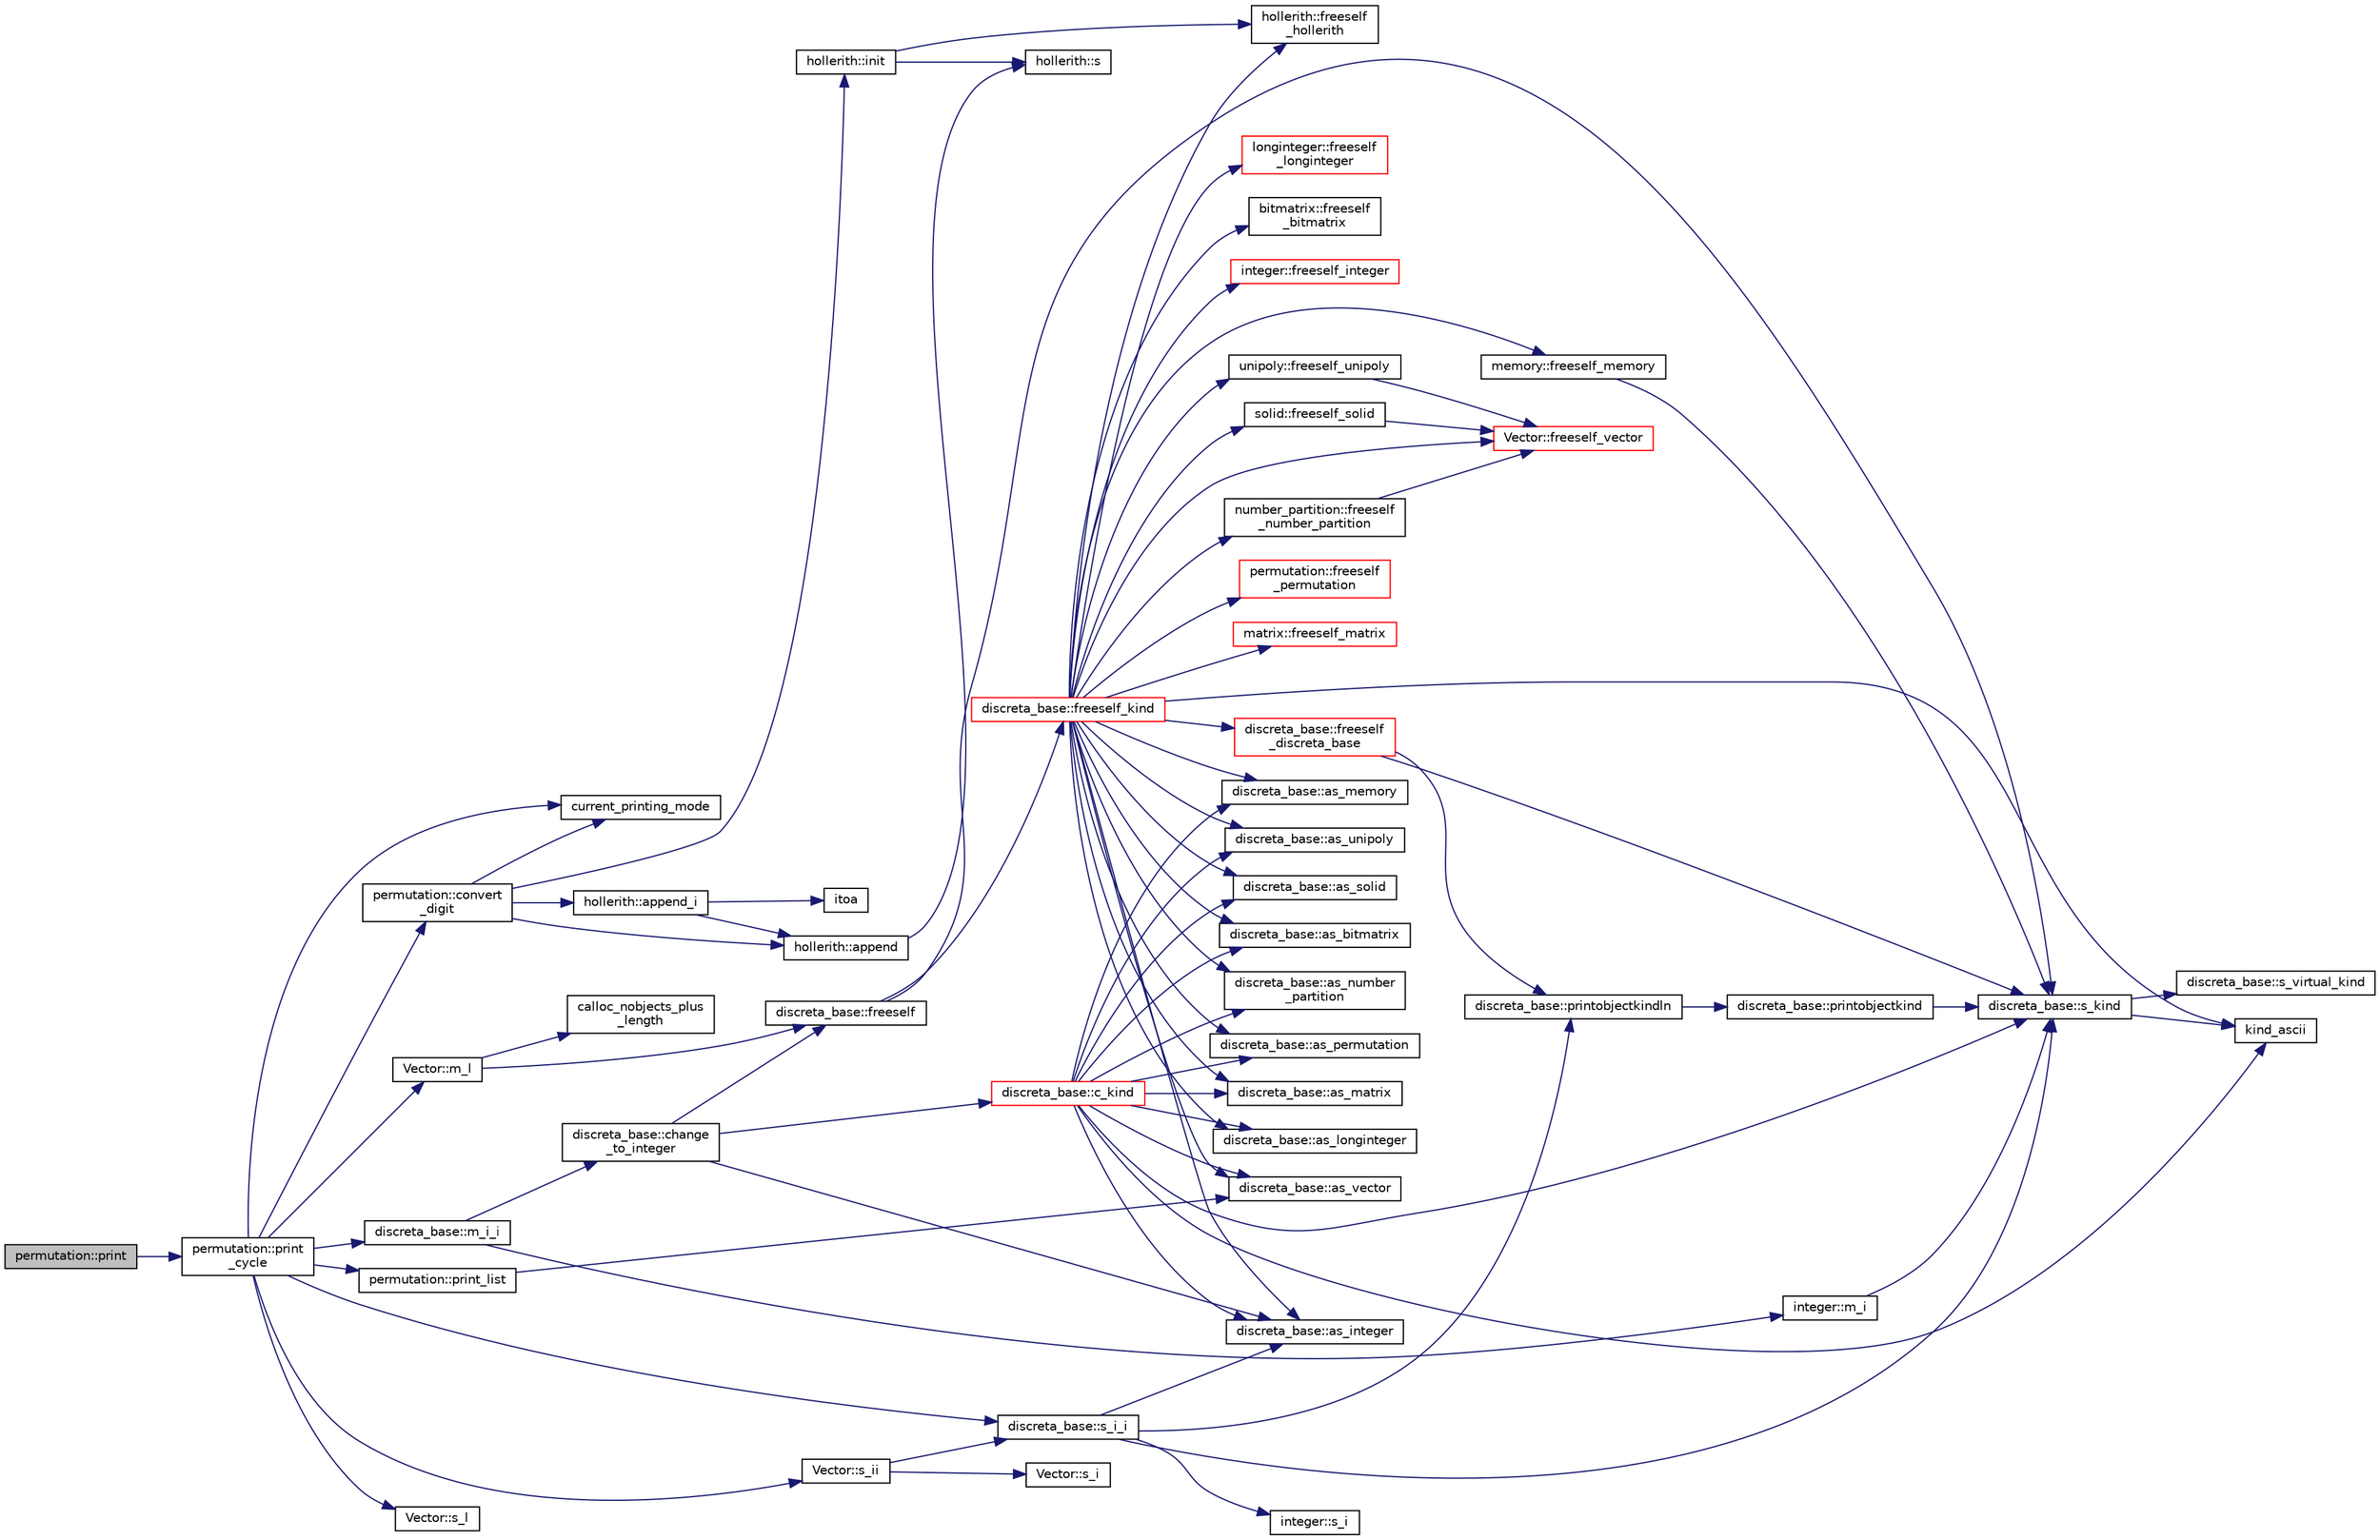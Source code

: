 digraph "permutation::print"
{
  edge [fontname="Helvetica",fontsize="10",labelfontname="Helvetica",labelfontsize="10"];
  node [fontname="Helvetica",fontsize="10",shape=record];
  rankdir="LR";
  Node1852 [label="permutation::print",height=0.2,width=0.4,color="black", fillcolor="grey75", style="filled", fontcolor="black"];
  Node1852 -> Node1853 [color="midnightblue",fontsize="10",style="solid",fontname="Helvetica"];
  Node1853 [label="permutation::print\l_cycle",height=0.2,width=0.4,color="black", fillcolor="white", style="filled",URL="$d0/d08/classpermutation.html#abf779232815eb4c16286cf642d214b50"];
  Node1853 -> Node1854 [color="midnightblue",fontsize="10",style="solid",fontname="Helvetica"];
  Node1854 [label="current_printing_mode",height=0.2,width=0.4,color="black", fillcolor="white", style="filled",URL="$d9/d60/discreta_8h.html#afcd81bfedce13a2f5f14361608e763f2"];
  Node1853 -> Node1855 [color="midnightblue",fontsize="10",style="solid",fontname="Helvetica"];
  Node1855 [label="Vector::s_l",height=0.2,width=0.4,color="black", fillcolor="white", style="filled",URL="$d5/db2/class_vector.html#ad2dc082288f858d22a528832289e0704"];
  Node1853 -> Node1856 [color="midnightblue",fontsize="10",style="solid",fontname="Helvetica"];
  Node1856 [label="Vector::m_l",height=0.2,width=0.4,color="black", fillcolor="white", style="filled",URL="$d5/db2/class_vector.html#a00f5520c2a6b4f5282a1a8bcf8ea74eb"];
  Node1856 -> Node1857 [color="midnightblue",fontsize="10",style="solid",fontname="Helvetica"];
  Node1857 [label="discreta_base::freeself",height=0.2,width=0.4,color="black", fillcolor="white", style="filled",URL="$d7/d71/classdiscreta__base.html#a9a3c9501a562293b5667c11b9174d6e5"];
  Node1857 -> Node1858 [color="midnightblue",fontsize="10",style="solid",fontname="Helvetica"];
  Node1858 [label="discreta_base::freeself_kind",height=0.2,width=0.4,color="red", fillcolor="white", style="filled",URL="$d7/d71/classdiscreta__base.html#a63a23ada2165b3838fab719ed458cec8"];
  Node1858 -> Node1859 [color="midnightblue",fontsize="10",style="solid",fontname="Helvetica"];
  Node1859 [label="discreta_base::freeself\l_discreta_base",height=0.2,width=0.4,color="red", fillcolor="white", style="filled",URL="$d7/d71/classdiscreta__base.html#a8b1ec2cee4566034441e066dc2c027db"];
  Node1859 -> Node1860 [color="midnightblue",fontsize="10",style="solid",fontname="Helvetica"];
  Node1860 [label="discreta_base::s_kind",height=0.2,width=0.4,color="black", fillcolor="white", style="filled",URL="$d7/d71/classdiscreta__base.html#a8a830025c74adbbc3362418a7c2ba157"];
  Node1860 -> Node1861 [color="midnightblue",fontsize="10",style="solid",fontname="Helvetica"];
  Node1861 [label="discreta_base::s_virtual_kind",height=0.2,width=0.4,color="black", fillcolor="white", style="filled",URL="$d7/d71/classdiscreta__base.html#a52778a6d6943a468be083d0785d418fb"];
  Node1860 -> Node1862 [color="midnightblue",fontsize="10",style="solid",fontname="Helvetica"];
  Node1862 [label="kind_ascii",height=0.2,width=0.4,color="black", fillcolor="white", style="filled",URL="$d9/d60/discreta_8h.html#ad0ce825a9f29bc6cec27e1b64cfe27bf"];
  Node1859 -> Node1863 [color="midnightblue",fontsize="10",style="solid",fontname="Helvetica"];
  Node1863 [label="discreta_base::printobjectkindln",height=0.2,width=0.4,color="black", fillcolor="white", style="filled",URL="$d7/d71/classdiscreta__base.html#a677ccc8f392ebedde05e453f8cf59559"];
  Node1863 -> Node1864 [color="midnightblue",fontsize="10",style="solid",fontname="Helvetica"];
  Node1864 [label="discreta_base::printobjectkind",height=0.2,width=0.4,color="black", fillcolor="white", style="filled",URL="$d7/d71/classdiscreta__base.html#aa75a1314aa706909b029664944904231"];
  Node1864 -> Node1860 [color="midnightblue",fontsize="10",style="solid",fontname="Helvetica"];
  Node1858 -> Node1866 [color="midnightblue",fontsize="10",style="solid",fontname="Helvetica"];
  Node1866 [label="discreta_base::as_integer",height=0.2,width=0.4,color="black", fillcolor="white", style="filled",URL="$d7/d71/classdiscreta__base.html#a00d7691eaf874fd283d942692fe8dd26"];
  Node1858 -> Node1867 [color="midnightblue",fontsize="10",style="solid",fontname="Helvetica"];
  Node1867 [label="integer::freeself_integer",height=0.2,width=0.4,color="red", fillcolor="white", style="filled",URL="$d0/de5/classinteger.html#a02eb557612c9db1820dd75a77151edc0"];
  Node1858 -> Node1868 [color="midnightblue",fontsize="10",style="solid",fontname="Helvetica"];
  Node1868 [label="discreta_base::as_vector",height=0.2,width=0.4,color="black", fillcolor="white", style="filled",URL="$d7/d71/classdiscreta__base.html#a7bdd6cae39c380b128ee9e17e42cf020"];
  Node1858 -> Node1869 [color="midnightblue",fontsize="10",style="solid",fontname="Helvetica"];
  Node1869 [label="Vector::freeself_vector",height=0.2,width=0.4,color="red", fillcolor="white", style="filled",URL="$d5/db2/class_vector.html#ad55c58937ca8fb342247a2c0fb572d20"];
  Node1858 -> Node1871 [color="midnightblue",fontsize="10",style="solid",fontname="Helvetica"];
  Node1871 [label="discreta_base::as_number\l_partition",height=0.2,width=0.4,color="black", fillcolor="white", style="filled",URL="$d7/d71/classdiscreta__base.html#a307aa09de0e925d46697707968ffab00"];
  Node1858 -> Node1872 [color="midnightblue",fontsize="10",style="solid",fontname="Helvetica"];
  Node1872 [label="number_partition::freeself\l_number_partition",height=0.2,width=0.4,color="black", fillcolor="white", style="filled",URL="$df/d50/classnumber__partition.html#aa74111c1c8cd218b654e7b7c1ca42eb5"];
  Node1872 -> Node1869 [color="midnightblue",fontsize="10",style="solid",fontname="Helvetica"];
  Node1858 -> Node1873 [color="midnightblue",fontsize="10",style="solid",fontname="Helvetica"];
  Node1873 [label="discreta_base::as_permutation",height=0.2,width=0.4,color="black", fillcolor="white", style="filled",URL="$d7/d71/classdiscreta__base.html#aa4e72f36a82984239b12ae831e131098"];
  Node1858 -> Node1874 [color="midnightblue",fontsize="10",style="solid",fontname="Helvetica"];
  Node1874 [label="permutation::freeself\l_permutation",height=0.2,width=0.4,color="red", fillcolor="white", style="filled",URL="$d0/d08/classpermutation.html#a1f86343fa765d71c976d79e5ce372c12"];
  Node1858 -> Node1875 [color="midnightblue",fontsize="10",style="solid",fontname="Helvetica"];
  Node1875 [label="discreta_base::as_matrix",height=0.2,width=0.4,color="black", fillcolor="white", style="filled",URL="$d7/d71/classdiscreta__base.html#ae4d7f56d917a4707b838fbffde6467ff"];
  Node1858 -> Node1876 [color="midnightblue",fontsize="10",style="solid",fontname="Helvetica"];
  Node1876 [label="matrix::freeself_matrix",height=0.2,width=0.4,color="red", fillcolor="white", style="filled",URL="$d1/d8d/classmatrix.html#ab47d61820499f35c15bf82fb6a3b9bd1"];
  Node1858 -> Node1878 [color="midnightblue",fontsize="10",style="solid",fontname="Helvetica"];
  Node1878 [label="discreta_base::as_longinteger",height=0.2,width=0.4,color="black", fillcolor="white", style="filled",URL="$d7/d71/classdiscreta__base.html#a20a094639eb711b10c8694c51937f7cd"];
  Node1858 -> Node1879 [color="midnightblue",fontsize="10",style="solid",fontname="Helvetica"];
  Node1879 [label="longinteger::freeself\l_longinteger",height=0.2,width=0.4,color="red", fillcolor="white", style="filled",URL="$d3/d71/classlonginteger.html#a82006f4b7c6bf897de0387497e16c219"];
  Node1858 -> Node1881 [color="midnightblue",fontsize="10",style="solid",fontname="Helvetica"];
  Node1881 [label="discreta_base::as_memory",height=0.2,width=0.4,color="black", fillcolor="white", style="filled",URL="$d7/d71/classdiscreta__base.html#ad94b2d7dce0cd4fa22db57f6e79c4bd2"];
  Node1858 -> Node1882 [color="midnightblue",fontsize="10",style="solid",fontname="Helvetica"];
  Node1882 [label="memory::freeself_memory",height=0.2,width=0.4,color="black", fillcolor="white", style="filled",URL="$d8/d99/classmemory.html#a19366f9105d79a0e818cc19255d7ef4f"];
  Node1882 -> Node1860 [color="midnightblue",fontsize="10",style="solid",fontname="Helvetica"];
  Node1858 -> Node1883 [color="midnightblue",fontsize="10",style="solid",fontname="Helvetica"];
  Node1883 [label="discreta_base::as_unipoly",height=0.2,width=0.4,color="black", fillcolor="white", style="filled",URL="$d7/d71/classdiscreta__base.html#ad50d8027f039fe5c2478cddb243adc9d"];
  Node1858 -> Node1884 [color="midnightblue",fontsize="10",style="solid",fontname="Helvetica"];
  Node1884 [label="unipoly::freeself_unipoly",height=0.2,width=0.4,color="black", fillcolor="white", style="filled",URL="$d1/d89/classunipoly.html#aad315db6c6adb555a0c63877aab7d27e"];
  Node1884 -> Node1869 [color="midnightblue",fontsize="10",style="solid",fontname="Helvetica"];
  Node1858 -> Node1885 [color="midnightblue",fontsize="10",style="solid",fontname="Helvetica"];
  Node1885 [label="discreta_base::as_solid",height=0.2,width=0.4,color="black", fillcolor="white", style="filled",URL="$d7/d71/classdiscreta__base.html#a1fc5f2b85ec97ab0a69dd64903c970a5"];
  Node1858 -> Node1886 [color="midnightblue",fontsize="10",style="solid",fontname="Helvetica"];
  Node1886 [label="solid::freeself_solid",height=0.2,width=0.4,color="black", fillcolor="white", style="filled",URL="$d8/def/classsolid.html#a84c2f0abd7b24b1cf2ccefa9c99567fe"];
  Node1886 -> Node1869 [color="midnightblue",fontsize="10",style="solid",fontname="Helvetica"];
  Node1858 -> Node1887 [color="midnightblue",fontsize="10",style="solid",fontname="Helvetica"];
  Node1887 [label="discreta_base::as_bitmatrix",height=0.2,width=0.4,color="black", fillcolor="white", style="filled",URL="$d7/d71/classdiscreta__base.html#a071ad54ea8ef6c9d1d15f532e5a76df6"];
  Node1858 -> Node1888 [color="midnightblue",fontsize="10",style="solid",fontname="Helvetica"];
  Node1888 [label="bitmatrix::freeself\l_bitmatrix",height=0.2,width=0.4,color="black", fillcolor="white", style="filled",URL="$de/dc8/classbitmatrix.html#a4b84eed56a244df63819eae6b7ba1eff"];
  Node1858 -> Node1892 [color="midnightblue",fontsize="10",style="solid",fontname="Helvetica"];
  Node1892 [label="hollerith::freeself\l_hollerith",height=0.2,width=0.4,color="black", fillcolor="white", style="filled",URL="$d8/d99/classhollerith.html#a240d1b30780c9e09323d0b3ad5e2d1f7"];
  Node1858 -> Node1862 [color="midnightblue",fontsize="10",style="solid",fontname="Helvetica"];
  Node1857 -> Node1860 [color="midnightblue",fontsize="10",style="solid",fontname="Helvetica"];
  Node1856 -> Node1905 [color="midnightblue",fontsize="10",style="solid",fontname="Helvetica"];
  Node1905 [label="calloc_nobjects_plus\l_length",height=0.2,width=0.4,color="black", fillcolor="white", style="filled",URL="$d9/d60/discreta_8h.html#a71599d54c8c17dfa065a363f5cdd0aa4"];
  Node1853 -> Node1906 [color="midnightblue",fontsize="10",style="solid",fontname="Helvetica"];
  Node1906 [label="discreta_base::m_i_i",height=0.2,width=0.4,color="black", fillcolor="white", style="filled",URL="$d7/d71/classdiscreta__base.html#aa231464a9d4bc233f66608021c9ad997"];
  Node1906 -> Node1907 [color="midnightblue",fontsize="10",style="solid",fontname="Helvetica"];
  Node1907 [label="discreta_base::change\l_to_integer",height=0.2,width=0.4,color="black", fillcolor="white", style="filled",URL="$d7/d71/classdiscreta__base.html#a58a5a5bd8f8e6f2dd7b4483b66dc7bb9"];
  Node1907 -> Node1857 [color="midnightblue",fontsize="10",style="solid",fontname="Helvetica"];
  Node1907 -> Node1908 [color="midnightblue",fontsize="10",style="solid",fontname="Helvetica"];
  Node1908 [label="discreta_base::c_kind",height=0.2,width=0.4,color="red", fillcolor="white", style="filled",URL="$d7/d71/classdiscreta__base.html#adc2ff61589c2d083688e7a43f333cb62"];
  Node1908 -> Node1866 [color="midnightblue",fontsize="10",style="solid",fontname="Helvetica"];
  Node1908 -> Node1868 [color="midnightblue",fontsize="10",style="solid",fontname="Helvetica"];
  Node1908 -> Node1871 [color="midnightblue",fontsize="10",style="solid",fontname="Helvetica"];
  Node1908 -> Node1873 [color="midnightblue",fontsize="10",style="solid",fontname="Helvetica"];
  Node1908 -> Node1875 [color="midnightblue",fontsize="10",style="solid",fontname="Helvetica"];
  Node1908 -> Node1878 [color="midnightblue",fontsize="10",style="solid",fontname="Helvetica"];
  Node1908 -> Node1881 [color="midnightblue",fontsize="10",style="solid",fontname="Helvetica"];
  Node1908 -> Node1883 [color="midnightblue",fontsize="10",style="solid",fontname="Helvetica"];
  Node1908 -> Node1885 [color="midnightblue",fontsize="10",style="solid",fontname="Helvetica"];
  Node1908 -> Node1887 [color="midnightblue",fontsize="10",style="solid",fontname="Helvetica"];
  Node1908 -> Node1862 [color="midnightblue",fontsize="10",style="solid",fontname="Helvetica"];
  Node1908 -> Node1860 [color="midnightblue",fontsize="10",style="solid",fontname="Helvetica"];
  Node1907 -> Node1866 [color="midnightblue",fontsize="10",style="solid",fontname="Helvetica"];
  Node1906 -> Node1931 [color="midnightblue",fontsize="10",style="solid",fontname="Helvetica"];
  Node1931 [label="integer::m_i",height=0.2,width=0.4,color="black", fillcolor="white", style="filled",URL="$d0/de5/classinteger.html#a869091f0a0f35f5354c8c4a70250e8a9"];
  Node1931 -> Node1860 [color="midnightblue",fontsize="10",style="solid",fontname="Helvetica"];
  Node1853 -> Node1932 [color="midnightblue",fontsize="10",style="solid",fontname="Helvetica"];
  Node1932 [label="discreta_base::s_i_i",height=0.2,width=0.4,color="black", fillcolor="white", style="filled",URL="$d7/d71/classdiscreta__base.html#aadb92c01fbe69b3034b0214b33fbc735"];
  Node1932 -> Node1860 [color="midnightblue",fontsize="10",style="solid",fontname="Helvetica"];
  Node1932 -> Node1863 [color="midnightblue",fontsize="10",style="solid",fontname="Helvetica"];
  Node1932 -> Node1866 [color="midnightblue",fontsize="10",style="solid",fontname="Helvetica"];
  Node1932 -> Node1933 [color="midnightblue",fontsize="10",style="solid",fontname="Helvetica"];
  Node1933 [label="integer::s_i",height=0.2,width=0.4,color="black", fillcolor="white", style="filled",URL="$d0/de5/classinteger.html#adf28e9f94d4c844adaa950deeb80b904"];
  Node1853 -> Node1934 [color="midnightblue",fontsize="10",style="solid",fontname="Helvetica"];
  Node1934 [label="Vector::s_ii",height=0.2,width=0.4,color="black", fillcolor="white", style="filled",URL="$d5/db2/class_vector.html#a75d4942cc7b9794717b4846c10520db8"];
  Node1934 -> Node1925 [color="midnightblue",fontsize="10",style="solid",fontname="Helvetica"];
  Node1925 [label="Vector::s_i",height=0.2,width=0.4,color="black", fillcolor="white", style="filled",URL="$d5/db2/class_vector.html#a1c4fe1752523df8119f70dd550244871"];
  Node1934 -> Node1932 [color="midnightblue",fontsize="10",style="solid",fontname="Helvetica"];
  Node1853 -> Node1935 [color="midnightblue",fontsize="10",style="solid",fontname="Helvetica"];
  Node1935 [label="permutation::print_list",height=0.2,width=0.4,color="black", fillcolor="white", style="filled",URL="$d0/d08/classpermutation.html#a1732236cf59bbcaab008473f4917db3e"];
  Node1935 -> Node1868 [color="midnightblue",fontsize="10",style="solid",fontname="Helvetica"];
  Node1853 -> Node1936 [color="midnightblue",fontsize="10",style="solid",fontname="Helvetica"];
  Node1936 [label="permutation::convert\l_digit",height=0.2,width=0.4,color="black", fillcolor="white", style="filled",URL="$d0/d08/classpermutation.html#ae1ab11a87e70803c1cec31508a2c8c7f"];
  Node1936 -> Node1937 [color="midnightblue",fontsize="10",style="solid",fontname="Helvetica"];
  Node1937 [label="hollerith::init",height=0.2,width=0.4,color="black", fillcolor="white", style="filled",URL="$d8/d99/classhollerith.html#af51ae7b943056db367f3c205a5a1cc4b"];
  Node1937 -> Node1892 [color="midnightblue",fontsize="10",style="solid",fontname="Helvetica"];
  Node1937 -> Node1922 [color="midnightblue",fontsize="10",style="solid",fontname="Helvetica"];
  Node1922 [label="hollerith::s",height=0.2,width=0.4,color="black", fillcolor="white", style="filled",URL="$d8/d99/classhollerith.html#af61fce2d06f211b25fe3838e4dfee77a"];
  Node1936 -> Node1854 [color="midnightblue",fontsize="10",style="solid",fontname="Helvetica"];
  Node1936 -> Node1938 [color="midnightblue",fontsize="10",style="solid",fontname="Helvetica"];
  Node1938 [label="hollerith::append_i",height=0.2,width=0.4,color="black", fillcolor="white", style="filled",URL="$d8/d99/classhollerith.html#a5df988b4cf3eb66b5645115abeab5782"];
  Node1938 -> Node1939 [color="midnightblue",fontsize="10",style="solid",fontname="Helvetica"];
  Node1939 [label="itoa",height=0.2,width=0.4,color="black", fillcolor="white", style="filled",URL="$d5/db4/io__and__os_8h.html#acca9a4a13b42b2dddb7eff18775baa11"];
  Node1938 -> Node1940 [color="midnightblue",fontsize="10",style="solid",fontname="Helvetica"];
  Node1940 [label="hollerith::append",height=0.2,width=0.4,color="black", fillcolor="white", style="filled",URL="$d8/d99/classhollerith.html#a778dd63885a4e3a4e2fb829165c32632"];
  Node1940 -> Node1922 [color="midnightblue",fontsize="10",style="solid",fontname="Helvetica"];
  Node1936 -> Node1940 [color="midnightblue",fontsize="10",style="solid",fontname="Helvetica"];
}
